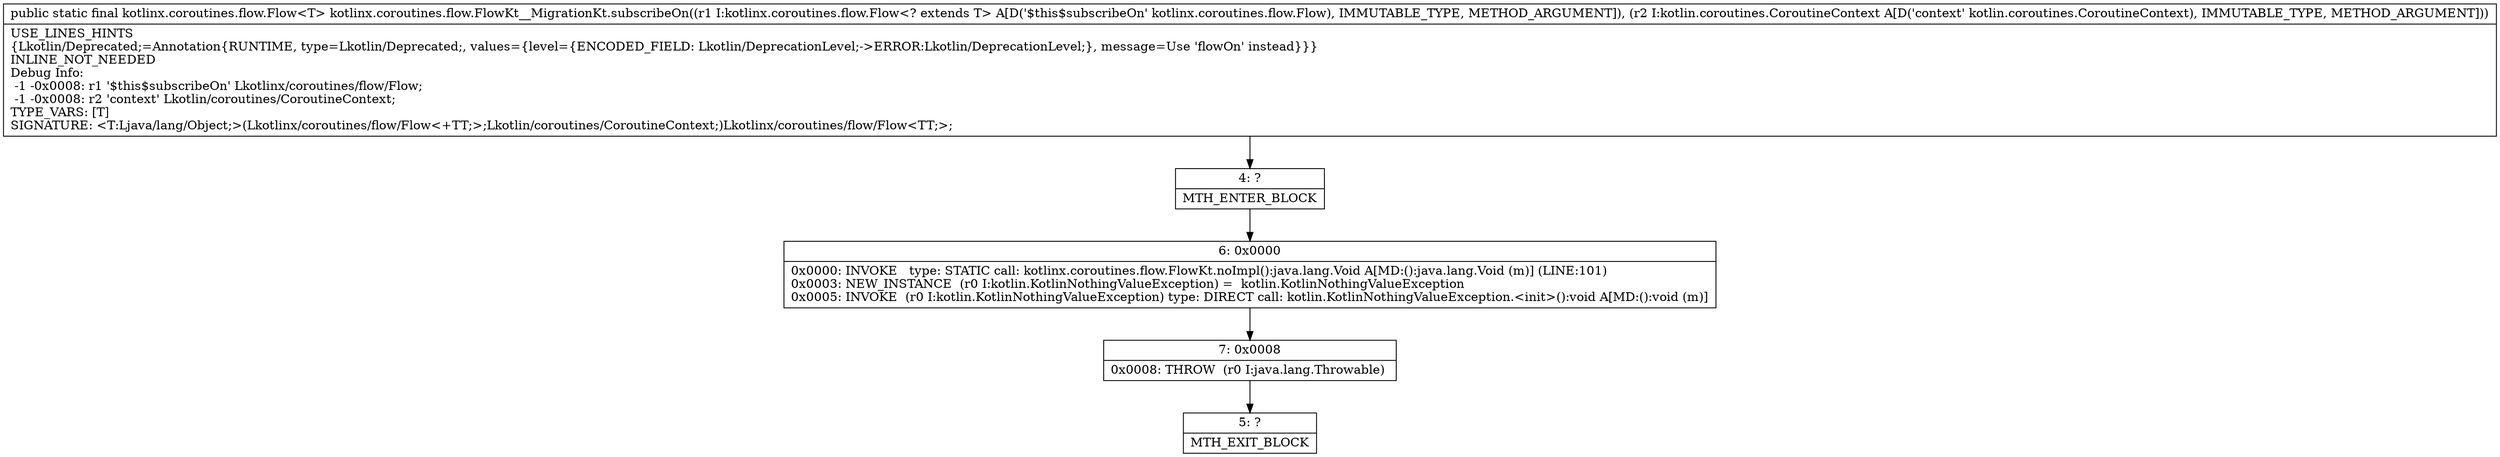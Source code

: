 digraph "CFG forkotlinx.coroutines.flow.FlowKt__MigrationKt.subscribeOn(Lkotlinx\/coroutines\/flow\/Flow;Lkotlin\/coroutines\/CoroutineContext;)Lkotlinx\/coroutines\/flow\/Flow;" {
Node_4 [shape=record,label="{4\:\ ?|MTH_ENTER_BLOCK\l}"];
Node_6 [shape=record,label="{6\:\ 0x0000|0x0000: INVOKE   type: STATIC call: kotlinx.coroutines.flow.FlowKt.noImpl():java.lang.Void A[MD:():java.lang.Void (m)] (LINE:101)\l0x0003: NEW_INSTANCE  (r0 I:kotlin.KotlinNothingValueException) =  kotlin.KotlinNothingValueException \l0x0005: INVOKE  (r0 I:kotlin.KotlinNothingValueException) type: DIRECT call: kotlin.KotlinNothingValueException.\<init\>():void A[MD:():void (m)]\l}"];
Node_7 [shape=record,label="{7\:\ 0x0008|0x0008: THROW  (r0 I:java.lang.Throwable) \l}"];
Node_5 [shape=record,label="{5\:\ ?|MTH_EXIT_BLOCK\l}"];
MethodNode[shape=record,label="{public static final kotlinx.coroutines.flow.Flow\<T\> kotlinx.coroutines.flow.FlowKt__MigrationKt.subscribeOn((r1 I:kotlinx.coroutines.flow.Flow\<? extends T\> A[D('$this$subscribeOn' kotlinx.coroutines.flow.Flow), IMMUTABLE_TYPE, METHOD_ARGUMENT]), (r2 I:kotlin.coroutines.CoroutineContext A[D('context' kotlin.coroutines.CoroutineContext), IMMUTABLE_TYPE, METHOD_ARGUMENT]))  | USE_LINES_HINTS\l\{Lkotlin\/Deprecated;=Annotation\{RUNTIME, type=Lkotlin\/Deprecated;, values=\{level=\{ENCODED_FIELD: Lkotlin\/DeprecationLevel;\-\>ERROR:Lkotlin\/DeprecationLevel;\}, message=Use 'flowOn' instead\}\}\}\lINLINE_NOT_NEEDED\lDebug Info:\l  \-1 \-0x0008: r1 '$this$subscribeOn' Lkotlinx\/coroutines\/flow\/Flow;\l  \-1 \-0x0008: r2 'context' Lkotlin\/coroutines\/CoroutineContext;\lTYPE_VARS: [T]\lSIGNATURE: \<T:Ljava\/lang\/Object;\>(Lkotlinx\/coroutines\/flow\/Flow\<+TT;\>;Lkotlin\/coroutines\/CoroutineContext;)Lkotlinx\/coroutines\/flow\/Flow\<TT;\>;\l}"];
MethodNode -> Node_4;Node_4 -> Node_6;
Node_6 -> Node_7;
Node_7 -> Node_5;
}

